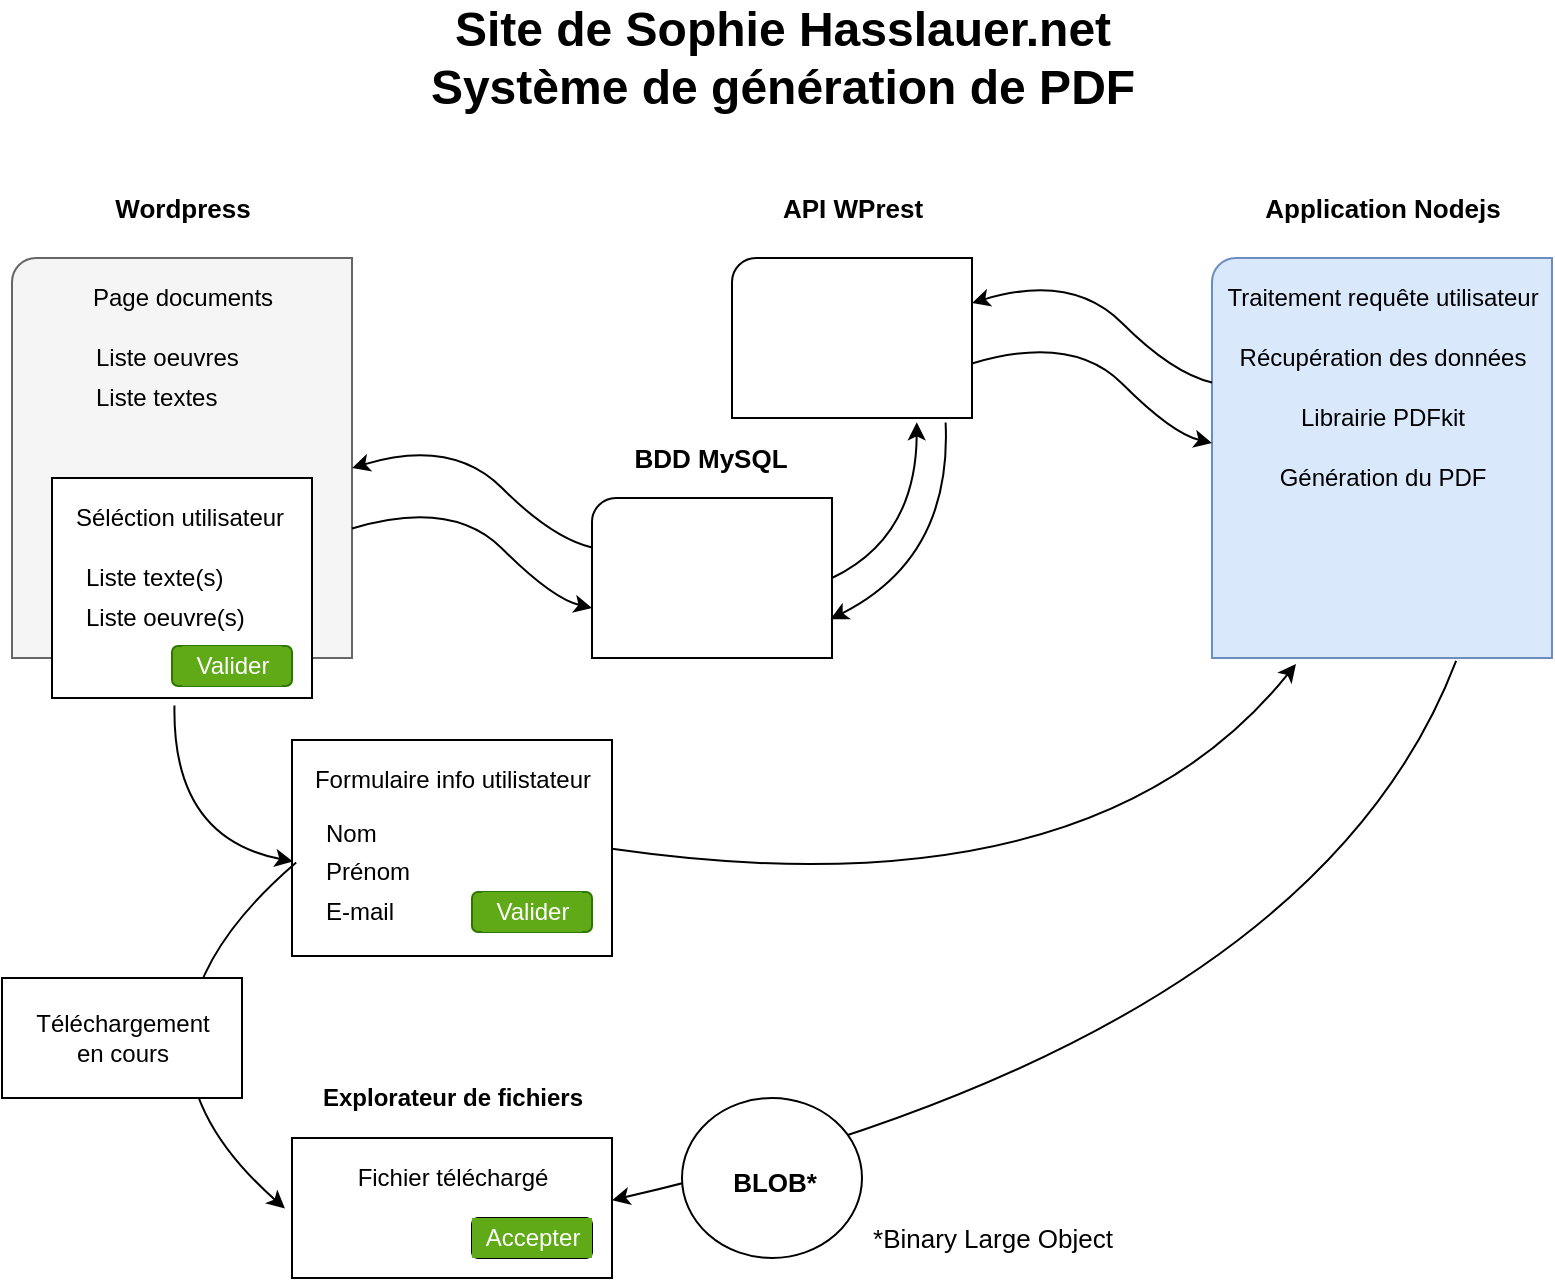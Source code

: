 <mxfile version="17.5.0" type="github">
  <diagram id="kgpKYQtTHZ0yAKxKKP6v" name="Page-1">
    <mxGraphModel dx="1038" dy="513" grid="1" gridSize="10" guides="1" tooltips="1" connect="1" arrows="1" fold="1" page="1" pageScale="1" pageWidth="850" pageHeight="1100" math="0" shadow="0">
      <root>
        <mxCell id="0" />
        <mxCell id="1" parent="0" />
        <mxCell id="cXcOY9eNEaaMnFAnV8CQ-2" value="" style="verticalLabelPosition=bottom;verticalAlign=top;html=1;shape=mxgraph.basic.corner_round_rect;dx=6;fillColor=#f5f5f5;fontColor=#333333;strokeColor=#666666;" vertex="1" parent="1">
          <mxGeometry x="40" y="160" width="170" height="200" as="geometry" />
        </mxCell>
        <mxCell id="cXcOY9eNEaaMnFAnV8CQ-3" value="" style="verticalLabelPosition=bottom;verticalAlign=top;html=1;shape=mxgraph.basic.corner_round_rect;dx=6;" vertex="1" parent="1">
          <mxGeometry x="330" y="280" width="120" height="80" as="geometry" />
        </mxCell>
        <mxCell id="cXcOY9eNEaaMnFAnV8CQ-4" value="" style="verticalLabelPosition=bottom;verticalAlign=top;html=1;shape=mxgraph.basic.corner_round_rect;dx=6;" vertex="1" parent="1">
          <mxGeometry x="400" y="160" width="120" height="80" as="geometry" />
        </mxCell>
        <mxCell id="cXcOY9eNEaaMnFAnV8CQ-6" value="Wordpress" style="text;html=1;align=center;verticalAlign=middle;resizable=0;points=[];autosize=1;strokeColor=none;fillColor=none;fontStyle=1;fontSize=13;" vertex="1" parent="1">
          <mxGeometry x="85" y="125" width="80" height="20" as="geometry" />
        </mxCell>
        <mxCell id="cXcOY9eNEaaMnFAnV8CQ-7" value="Application Nodejs" style="text;html=1;align=center;verticalAlign=middle;resizable=0;points=[];autosize=1;strokeColor=none;fillColor=none;fontStyle=1;fontSize=13;" vertex="1" parent="1">
          <mxGeometry x="660" y="125" width="130" height="20" as="geometry" />
        </mxCell>
        <mxCell id="cXcOY9eNEaaMnFAnV8CQ-8" value="API WPrest" style="text;html=1;align=center;verticalAlign=middle;resizable=0;points=[];autosize=1;strokeColor=none;fillColor=none;fontStyle=1;fontSize=13;" vertex="1" parent="1">
          <mxGeometry x="415" y="125" width="90" height="20" as="geometry" />
        </mxCell>
        <mxCell id="cXcOY9eNEaaMnFAnV8CQ-9" value="BDD MySQL" style="text;html=1;align=center;verticalAlign=middle;resizable=0;points=[];autosize=1;strokeColor=none;fillColor=none;fontStyle=1;fontSize=13;" vertex="1" parent="1">
          <mxGeometry x="344" y="250" width="90" height="20" as="geometry" />
        </mxCell>
        <mxCell id="cXcOY9eNEaaMnFAnV8CQ-10" value="Site de Sophie Hasslauer.net&lt;br&gt;Système de génération de PDF" style="text;strokeColor=none;fillColor=none;html=1;fontSize=24;fontStyle=1;verticalAlign=middle;align=center;" vertex="1" parent="1">
          <mxGeometry x="375" y="40" width="100" height="40" as="geometry" />
        </mxCell>
        <mxCell id="cXcOY9eNEaaMnFAnV8CQ-11" value="" style="verticalLabelPosition=bottom;verticalAlign=top;html=1;shape=mxgraph.basic.corner_round_rect;dx=6;fillColor=#dae8fc;strokeColor=#6c8ebf;" vertex="1" parent="1">
          <mxGeometry x="640" y="160" width="170" height="200" as="geometry" />
        </mxCell>
        <mxCell id="cXcOY9eNEaaMnFAnV8CQ-12" value="Page documents" style="text;html=1;align=center;verticalAlign=middle;resizable=0;points=[];autosize=1;strokeColor=none;fillColor=none;" vertex="1" parent="1">
          <mxGeometry x="70" y="170" width="110" height="20" as="geometry" />
        </mxCell>
        <mxCell id="cXcOY9eNEaaMnFAnV8CQ-13" value="Liste oeuvres" style="text;html=1;align=left;verticalAlign=middle;resizable=0;points=[];autosize=1;strokeColor=none;fillColor=none;" vertex="1" parent="1">
          <mxGeometry x="80" y="200" width="90" height="20" as="geometry" />
        </mxCell>
        <mxCell id="cXcOY9eNEaaMnFAnV8CQ-14" value="Liste textes" style="text;html=1;align=left;verticalAlign=middle;resizable=0;points=[];autosize=1;strokeColor=none;fillColor=none;" vertex="1" parent="1">
          <mxGeometry x="80" y="220" width="80" height="20" as="geometry" />
        </mxCell>
        <mxCell id="cXcOY9eNEaaMnFAnV8CQ-17" value="" style="verticalLabelPosition=bottom;verticalAlign=top;html=1;shape=mxgraph.basic.rect;fillColor2=none;strokeWidth=1;size=20;indent=5;" vertex="1" parent="1">
          <mxGeometry x="60" y="270" width="130" height="110" as="geometry" />
        </mxCell>
        <mxCell id="cXcOY9eNEaaMnFAnV8CQ-18" value="Séléction utilisateur" style="text;html=1;align=left;verticalAlign=middle;resizable=0;points=[];autosize=1;strokeColor=none;fillColor=none;" vertex="1" parent="1">
          <mxGeometry x="70" y="280" width="120" height="20" as="geometry" />
        </mxCell>
        <mxCell id="cXcOY9eNEaaMnFAnV8CQ-19" value="Liste oeuvre(s)" style="text;html=1;align=left;verticalAlign=middle;resizable=0;points=[];autosize=1;strokeColor=none;fillColor=none;" vertex="1" parent="1">
          <mxGeometry x="75" y="330" width="90" height="20" as="geometry" />
        </mxCell>
        <mxCell id="cXcOY9eNEaaMnFAnV8CQ-20" value="Liste texte(s)" style="text;html=1;align=left;verticalAlign=middle;resizable=0;points=[];autosize=1;strokeColor=none;fillColor=none;" vertex="1" parent="1">
          <mxGeometry x="75" y="310" width="80" height="20" as="geometry" />
        </mxCell>
        <mxCell id="cXcOY9eNEaaMnFAnV8CQ-21" value="" style="verticalLabelPosition=bottom;verticalAlign=top;html=1;shape=mxgraph.basic.rect;fillColor2=none;strokeWidth=1;size=20;indent=5;" vertex="1" parent="1">
          <mxGeometry x="180" y="401" width="160" height="108" as="geometry" />
        </mxCell>
        <mxCell id="cXcOY9eNEaaMnFAnV8CQ-22" value="Formulaire info utilistateur" style="text;html=1;align=center;verticalAlign=middle;resizable=0;points=[];autosize=1;strokeColor=none;fillColor=none;" vertex="1" parent="1">
          <mxGeometry x="185" y="411" width="150" height="20" as="geometry" />
        </mxCell>
        <mxCell id="cXcOY9eNEaaMnFAnV8CQ-23" value="Prénom" style="text;html=1;align=left;verticalAlign=middle;resizable=0;points=[];autosize=1;strokeColor=none;fillColor=none;" vertex="1" parent="1">
          <mxGeometry x="195" y="457" width="60" height="20" as="geometry" />
        </mxCell>
        <mxCell id="cXcOY9eNEaaMnFAnV8CQ-24" value="Nom" style="text;html=1;align=left;verticalAlign=middle;resizable=0;points=[];autosize=1;strokeColor=none;fillColor=none;" vertex="1" parent="1">
          <mxGeometry x="195" y="438" width="40" height="20" as="geometry" />
        </mxCell>
        <mxCell id="cXcOY9eNEaaMnFAnV8CQ-26" value="E-mail" style="text;html=1;align=left;verticalAlign=middle;resizable=0;points=[];autosize=1;strokeColor=none;fillColor=none;" vertex="1" parent="1">
          <mxGeometry x="195" y="477" width="50" height="20" as="geometry" />
        </mxCell>
        <mxCell id="cXcOY9eNEaaMnFAnV8CQ-29" value="" style="curved=1;endArrow=classic;html=1;rounded=0;entryX=0.003;entryY=0.562;entryDx=0;entryDy=0;entryPerimeter=0;exitX=0.471;exitY=1.034;exitDx=0;exitDy=0;exitPerimeter=0;" edge="1" parent="1" source="cXcOY9eNEaaMnFAnV8CQ-17" target="cXcOY9eNEaaMnFAnV8CQ-21">
          <mxGeometry width="50" height="50" relative="1" as="geometry">
            <mxPoint x="105" y="485" as="sourcePoint" />
            <mxPoint x="155" y="435" as="targetPoint" />
            <Array as="points">
              <mxPoint x="120" y="450" />
            </Array>
          </mxGeometry>
        </mxCell>
        <mxCell id="cXcOY9eNEaaMnFAnV8CQ-30" value="" style="curved=1;endArrow=classic;html=1;rounded=0;entryX=0.247;entryY=1.015;entryDx=0;entryDy=0;entryPerimeter=0;exitX=1;exitY=0.504;exitDx=0;exitDy=0;exitPerimeter=0;" edge="1" parent="1" source="cXcOY9eNEaaMnFAnV8CQ-21" target="cXcOY9eNEaaMnFAnV8CQ-11">
          <mxGeometry width="50" height="50" relative="1" as="geometry">
            <mxPoint x="380" y="460" as="sourcePoint" />
            <mxPoint x="560.48" y="488.88" as="targetPoint" />
            <Array as="points">
              <mxPoint x="580" y="490" />
            </Array>
          </mxGeometry>
        </mxCell>
        <mxCell id="cXcOY9eNEaaMnFAnV8CQ-31" value="" style="curved=1;endArrow=classic;html=1;rounded=0;entryX=1;entryY=0.5;entryDx=0;entryDy=0;entryPerimeter=0;" edge="1" parent="1">
          <mxGeometry width="50" height="50" relative="1" as="geometry">
            <mxPoint x="640" y="222.262" as="sourcePoint" />
            <mxPoint x="520" y="182.5" as="targetPoint" />
            <Array as="points">
              <mxPoint x="620" y="217.5" />
              <mxPoint x="570" y="167.5" />
            </Array>
          </mxGeometry>
        </mxCell>
        <mxCell id="cXcOY9eNEaaMnFAnV8CQ-32" value="" style="curved=1;endArrow=classic;html=1;rounded=0;entryX=1;entryY=0.5;entryDx=0;entryDy=0;entryPerimeter=0;" edge="1" parent="1">
          <mxGeometry width="50" height="50" relative="1" as="geometry">
            <mxPoint x="520" y="212.74" as="sourcePoint" />
            <mxPoint x="640" y="252.502" as="targetPoint" />
            <Array as="points">
              <mxPoint x="570" y="197.74" />
              <mxPoint x="620" y="247.74" />
            </Array>
          </mxGeometry>
        </mxCell>
        <mxCell id="cXcOY9eNEaaMnFAnV8CQ-33" value="" style="curved=1;endArrow=classic;html=1;rounded=0;exitX=1;exitY=0.5;exitDx=0;exitDy=0;exitPerimeter=0;entryX=0.77;entryY=1.027;entryDx=0;entryDy=0;entryPerimeter=0;" edge="1" parent="1" source="cXcOY9eNEaaMnFAnV8CQ-3" target="cXcOY9eNEaaMnFAnV8CQ-4">
          <mxGeometry width="50" height="50" relative="1" as="geometry">
            <mxPoint x="460" y="330" as="sourcePoint" />
            <mxPoint x="510" y="280" as="targetPoint" />
            <Array as="points">
              <mxPoint x="492" y="300" />
            </Array>
          </mxGeometry>
        </mxCell>
        <mxCell id="cXcOY9eNEaaMnFAnV8CQ-34" value="" style="curved=1;endArrow=classic;html=1;rounded=0;entryX=1;entryY=0.5;entryDx=0;entryDy=0;entryPerimeter=0;" edge="1" parent="1">
          <mxGeometry width="50" height="50" relative="1" as="geometry">
            <mxPoint x="330" y="304.762" as="sourcePoint" />
            <mxPoint x="210" y="265" as="targetPoint" />
            <Array as="points">
              <mxPoint x="310" y="300" />
              <mxPoint x="260" y="250" />
            </Array>
          </mxGeometry>
        </mxCell>
        <mxCell id="cXcOY9eNEaaMnFAnV8CQ-35" value="" style="curved=1;endArrow=classic;html=1;rounded=0;entryX=1;entryY=0.5;entryDx=0;entryDy=0;entryPerimeter=0;" edge="1" parent="1">
          <mxGeometry width="50" height="50" relative="1" as="geometry">
            <mxPoint x="210" y="295.24" as="sourcePoint" />
            <mxPoint x="330" y="335.002" as="targetPoint" />
            <Array as="points">
              <mxPoint x="260" y="280.24" />
              <mxPoint x="310" y="330.24" />
            </Array>
          </mxGeometry>
        </mxCell>
        <mxCell id="cXcOY9eNEaaMnFAnV8CQ-37" value="" style="curved=1;endArrow=classic;html=1;rounded=0;exitX=0.718;exitY=1.007;exitDx=0;exitDy=0;exitPerimeter=0;entryX=1;entryY=0.444;entryDx=0;entryDy=0;entryPerimeter=0;" edge="1" parent="1" source="cXcOY9eNEaaMnFAnV8CQ-11" target="cXcOY9eNEaaMnFAnV8CQ-51">
          <mxGeometry width="50" height="50" relative="1" as="geometry">
            <mxPoint x="724.52" y="386.99" as="sourcePoint" />
            <mxPoint x="380" y="530" as="targetPoint" />
            <Array as="points">
              <mxPoint x="690" y="550" />
            </Array>
          </mxGeometry>
        </mxCell>
        <mxCell id="cXcOY9eNEaaMnFAnV8CQ-38" value="Librairie PDFkit" style="text;html=1;align=center;verticalAlign=middle;resizable=0;points=[];autosize=1;strokeColor=none;fillColor=none;" vertex="1" parent="1">
          <mxGeometry x="675" y="230" width="100" height="20" as="geometry" />
        </mxCell>
        <mxCell id="cXcOY9eNEaaMnFAnV8CQ-39" value="" style="ellipse;whiteSpace=wrap;html=1;" vertex="1" parent="1">
          <mxGeometry x="375" y="580" width="90" height="80" as="geometry" />
        </mxCell>
        <mxCell id="cXcOY9eNEaaMnFAnV8CQ-40" value="BLOB*" style="text;html=1;align=center;verticalAlign=middle;resizable=0;points=[];autosize=1;strokeColor=none;fillColor=none;fontStyle=1;fontSize=13;" vertex="1" parent="1">
          <mxGeometry x="391" y="612" width="60" height="20" as="geometry" />
        </mxCell>
        <mxCell id="cXcOY9eNEaaMnFAnV8CQ-44" value="Traitement requête utilisateur" style="text;html=1;align=center;verticalAlign=middle;resizable=0;points=[];autosize=1;strokeColor=none;fillColor=none;" vertex="1" parent="1">
          <mxGeometry x="640" y="170" width="170" height="20" as="geometry" />
        </mxCell>
        <mxCell id="cXcOY9eNEaaMnFAnV8CQ-45" value="*Binary Large Object" style="text;html=1;align=center;verticalAlign=middle;resizable=0;points=[];autosize=1;strokeColor=none;fillColor=none;fontSize=13;" vertex="1" parent="1">
          <mxGeometry x="460" y="640" width="140" height="20" as="geometry" />
        </mxCell>
        <mxCell id="cXcOY9eNEaaMnFAnV8CQ-49" value="Récupération des données" style="text;html=1;align=center;verticalAlign=middle;resizable=0;points=[];autosize=1;strokeColor=none;fillColor=none;" vertex="1" parent="1">
          <mxGeometry x="645" y="200" width="160" height="20" as="geometry" />
        </mxCell>
        <mxCell id="cXcOY9eNEaaMnFAnV8CQ-50" value="Génération du PDF" style="text;html=1;align=center;verticalAlign=middle;resizable=0;points=[];autosize=1;strokeColor=none;fillColor=none;" vertex="1" parent="1">
          <mxGeometry x="665" y="260" width="120" height="20" as="geometry" />
        </mxCell>
        <mxCell id="cXcOY9eNEaaMnFAnV8CQ-51" value="" style="verticalLabelPosition=bottom;verticalAlign=top;html=1;shape=mxgraph.basic.rect;fillColor2=none;strokeWidth=1;size=20;indent=5;" vertex="1" parent="1">
          <mxGeometry x="180" y="600" width="160" height="70" as="geometry" />
        </mxCell>
        <mxCell id="cXcOY9eNEaaMnFAnV8CQ-52" value="Explorateur de fichiers" style="text;html=1;align=center;verticalAlign=middle;resizable=0;points=[];autosize=1;strokeColor=none;fillColor=none;fontStyle=1" vertex="1" parent="1">
          <mxGeometry x="185" y="570" width="150" height="20" as="geometry" />
        </mxCell>
        <mxCell id="cXcOY9eNEaaMnFAnV8CQ-54" value="" style="curved=1;endArrow=classic;html=1;rounded=0;fontSize=13;entryX=-0.022;entryY=0.504;entryDx=0;entryDy=0;entryPerimeter=0;exitX=0.013;exitY=0.567;exitDx=0;exitDy=0;exitPerimeter=0;" edge="1" parent="1" source="cXcOY9eNEaaMnFAnV8CQ-21" target="cXcOY9eNEaaMnFAnV8CQ-51">
          <mxGeometry width="50" height="50" relative="1" as="geometry">
            <mxPoint x="90" y="550" as="sourcePoint" />
            <mxPoint x="140" y="500" as="targetPoint" />
            <Array as="points">
              <mxPoint x="80" y="550" />
            </Array>
          </mxGeometry>
        </mxCell>
        <mxCell id="cXcOY9eNEaaMnFAnV8CQ-55" value="" style="rounded=0;whiteSpace=wrap;html=1;fontSize=13;" vertex="1" parent="1">
          <mxGeometry x="35" y="520" width="120" height="60" as="geometry" />
        </mxCell>
        <mxCell id="cXcOY9eNEaaMnFAnV8CQ-56" value="Téléchargement&lt;br&gt;en cours" style="text;html=1;align=center;verticalAlign=middle;resizable=0;points=[];autosize=1;strokeColor=none;fillColor=none;" vertex="1" parent="1">
          <mxGeometry x="45" y="535" width="100" height="30" as="geometry" />
        </mxCell>
        <mxCell id="cXcOY9eNEaaMnFAnV8CQ-57" value="" style="curved=1;endArrow=classic;html=1;rounded=0;exitX=0.89;exitY=1.028;exitDx=0;exitDy=0;exitPerimeter=0;entryX=0.993;entryY=0.758;entryDx=0;entryDy=0;entryPerimeter=0;" edge="1" parent="1" source="cXcOY9eNEaaMnFAnV8CQ-4" target="cXcOY9eNEaaMnFAnV8CQ-3">
          <mxGeometry width="50" height="50" relative="1" as="geometry">
            <mxPoint x="502.4" y="252.16" as="sourcePoint" />
            <mxPoint x="460" y="330" as="targetPoint" />
            <Array as="points">
              <mxPoint x="510" y="310" />
            </Array>
          </mxGeometry>
        </mxCell>
        <mxCell id="cXcOY9eNEaaMnFAnV8CQ-58" value="Fichier téléchargé" style="text;html=1;align=center;verticalAlign=middle;resizable=0;points=[];autosize=1;strokeColor=none;fillColor=none;" vertex="1" parent="1">
          <mxGeometry x="205" y="610" width="110" height="20" as="geometry" />
        </mxCell>
        <mxCell id="cXcOY9eNEaaMnFAnV8CQ-59" value="" style="rounded=1;whiteSpace=wrap;html=1;fontSize=13;" vertex="1" parent="1">
          <mxGeometry x="270" y="640" width="60" height="20" as="geometry" />
        </mxCell>
        <mxCell id="cXcOY9eNEaaMnFAnV8CQ-60" value="Accepter" style="text;html=1;align=center;verticalAlign=middle;resizable=0;points=[];autosize=1;strokeColor=none;fillColor=#60a917;fontColor=#ffffff;" vertex="1" parent="1">
          <mxGeometry x="270" y="640" width="60" height="20" as="geometry" />
        </mxCell>
        <mxCell id="cXcOY9eNEaaMnFAnV8CQ-62" value="" style="rounded=1;whiteSpace=wrap;html=1;fontSize=13;fillColor=#60a917;fontColor=#ffffff;strokeColor=#2D7600;" vertex="1" parent="1">
          <mxGeometry x="270" y="477" width="60" height="20" as="geometry" />
        </mxCell>
        <mxCell id="cXcOY9eNEaaMnFAnV8CQ-63" value="Valider" style="text;html=1;align=center;verticalAlign=middle;resizable=0;points=[];autosize=1;strokeColor=none;fillColor=#60a917;fontColor=#ffffff;" vertex="1" parent="1">
          <mxGeometry x="275" y="477" width="50" height="20" as="geometry" />
        </mxCell>
        <mxCell id="cXcOY9eNEaaMnFAnV8CQ-64" value="" style="rounded=1;whiteSpace=wrap;html=1;fontSize=13;fillColor=#60a917;fontColor=#ffffff;strokeColor=#2D7600;" vertex="1" parent="1">
          <mxGeometry x="120" y="354" width="60" height="20" as="geometry" />
        </mxCell>
        <mxCell id="cXcOY9eNEaaMnFAnV8CQ-65" value="Valider" style="text;html=1;align=center;verticalAlign=middle;resizable=0;points=[];autosize=1;strokeColor=none;fillColor=#60a917;fontColor=#ffffff;" vertex="1" parent="1">
          <mxGeometry x="125" y="354" width="50" height="20" as="geometry" />
        </mxCell>
      </root>
    </mxGraphModel>
  </diagram>
</mxfile>
